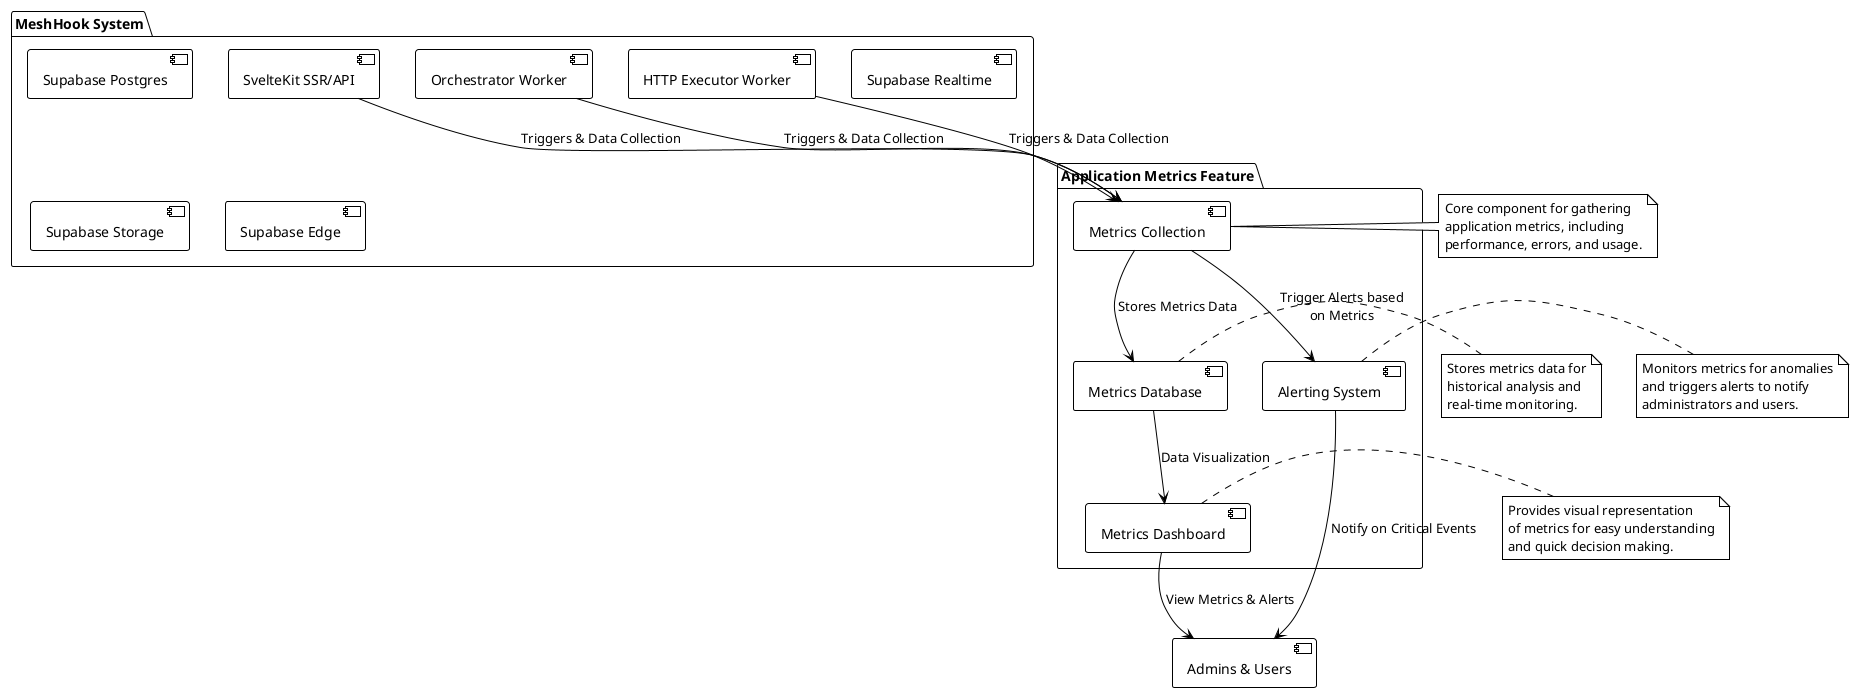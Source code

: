 @startuml
!theme plain

package "MeshHook System" {
    [SvelteKit SSR/API] as SvelteKit
    [Supabase Postgres] as Postgres
    [Supabase Realtime] as Realtime
    [Supabase Storage] as Storage
    [Supabase Edge] as Edge
    [Orchestrator Worker] as Orchestrator
    [HTTP Executor Worker] as Executor
}

package "Application Metrics Feature" {
    [Metrics Collection] as Metrics
    [Metrics Database] as MetricsDB
    [Metrics Dashboard] as Dashboard
    [Alerting System] as Alerts
}

SvelteKit --> Metrics : Triggers & Data Collection
Orchestrator --> Metrics : Triggers & Data Collection
Executor --> Metrics : Triggers & Data Collection
Metrics --> MetricsDB : Stores Metrics Data
MetricsDB --> Dashboard : Data Visualization
Metrics --> Alerts : Trigger Alerts based\non Metrics
Dashboard --> [Admins & Users] : View Metrics & Alerts
Alerts --> [Admins & Users] : Notify on Critical Events

note right of Metrics
  Core component for gathering
  application metrics, including
  performance, errors, and usage.
end note

note right of MetricsDB
  Stores metrics data for
  historical analysis and
  real-time monitoring.
end note

note right of Dashboard
  Provides visual representation
  of metrics for easy understanding
  and quick decision making.
end note

note right of Alerts
  Monitors metrics for anomalies
  and triggers alerts to notify
  administrators and users.
end note

@enduml